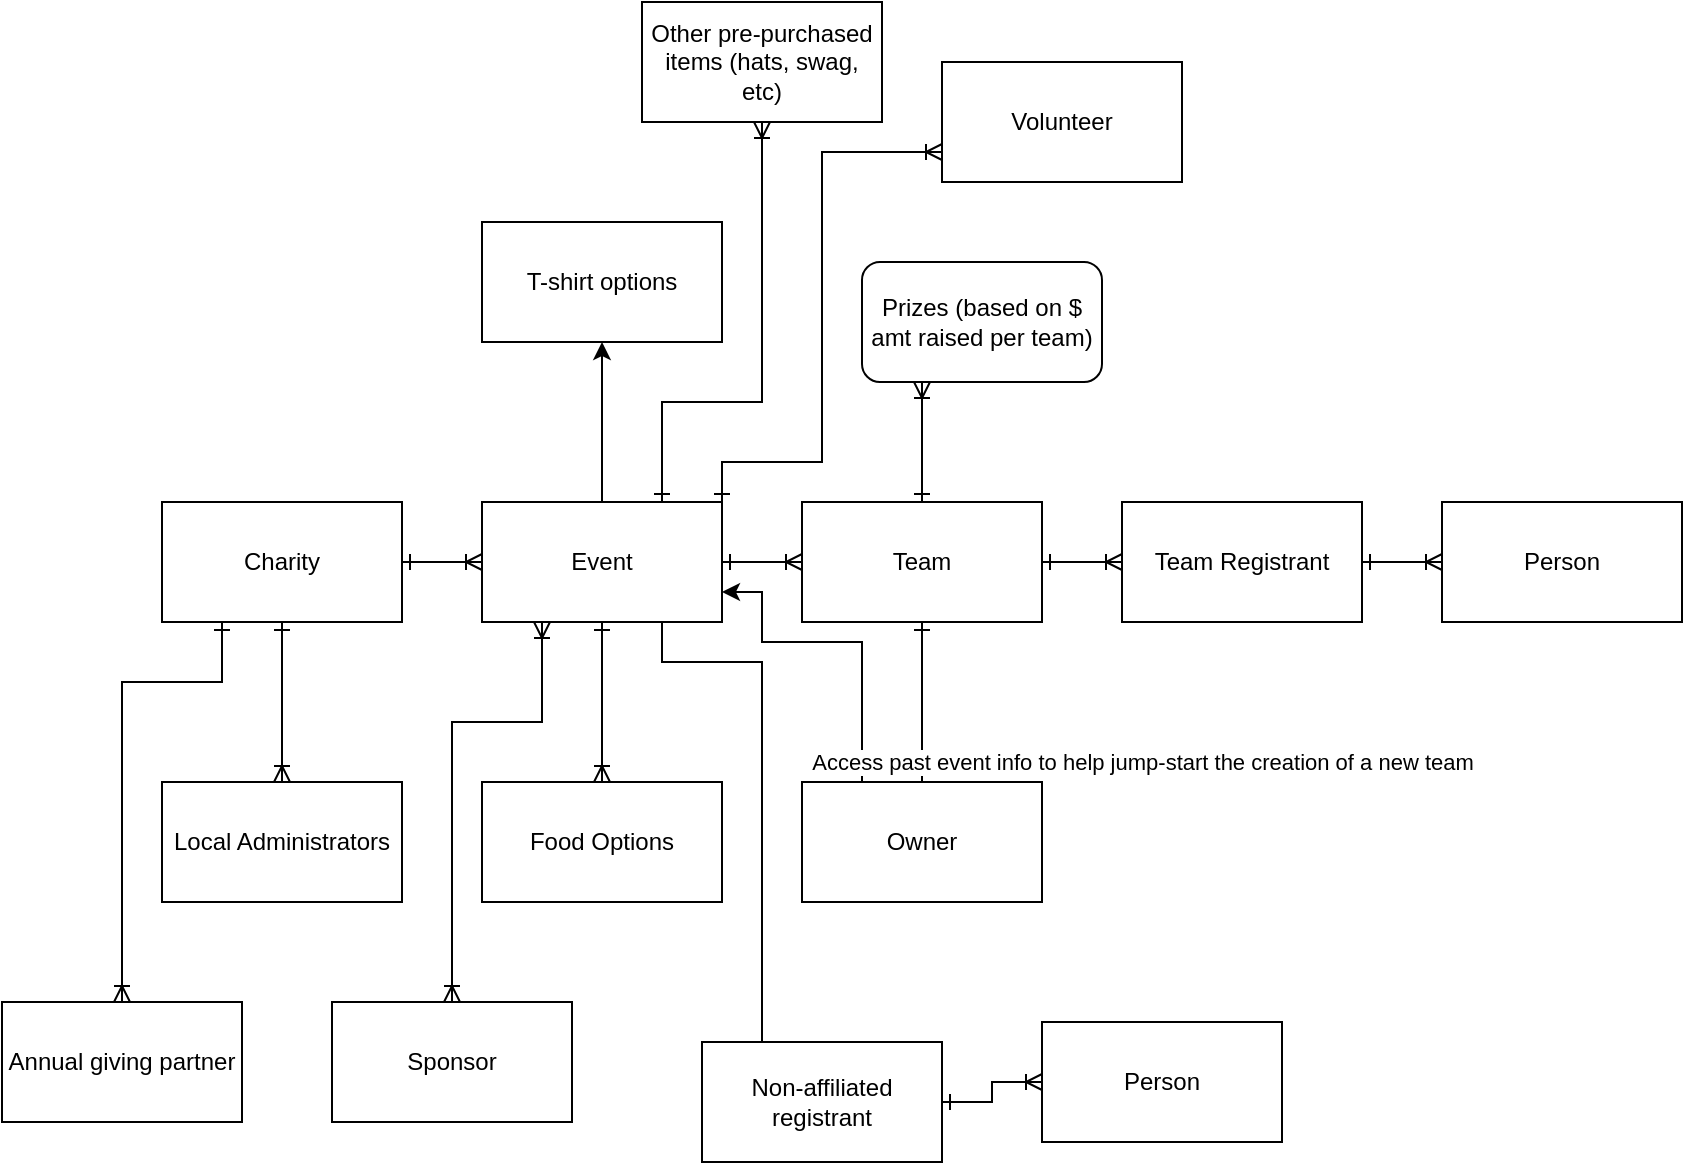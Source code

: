 <mxfile>
    <diagram id="2vrC0M_h8ht0zdYcMHu4" name="Page-1">
        <mxGraphModel dx="1132" dy="2039" grid="1" gridSize="10" guides="1" tooltips="1" connect="1" arrows="1" fold="1" page="1" pageScale="1" pageWidth="850" pageHeight="1100" math="0" shadow="0">
            <root>
                <mxCell id="0"/>
                <mxCell id="1" parent="0"/>
                <mxCell id="6" value="" style="edgeStyle=orthogonalEdgeStyle;rounded=0;orthogonalLoop=1;jettySize=auto;html=1;startArrow=ERone;startFill=0;endArrow=ERoneToMany;endFill=0;" parent="1" source="2" target="5" edge="1">
                    <mxGeometry relative="1" as="geometry"/>
                </mxCell>
                <mxCell id="24" value="" style="edgeStyle=orthogonalEdgeStyle;rounded=0;orthogonalLoop=1;jettySize=auto;html=1;startArrow=ERone;startFill=0;endArrow=ERoneToMany;endFill=0;" parent="1" source="2" target="23" edge="1">
                    <mxGeometry relative="1" as="geometry"/>
                </mxCell>
                <mxCell id="2" value="Charity" style="rounded=0;whiteSpace=wrap;html=1;" parent="1" vertex="1">
                    <mxGeometry x="220" y="60" width="120" height="60" as="geometry"/>
                </mxCell>
                <mxCell id="8" value="" style="edgeStyle=orthogonalEdgeStyle;rounded=0;orthogonalLoop=1;jettySize=auto;html=1;startArrow=ERone;startFill=0;endArrow=ERoneToMany;endFill=0;" parent="1" source="5" target="7" edge="1">
                    <mxGeometry relative="1" as="geometry"/>
                </mxCell>
                <mxCell id="14" value="" style="edgeStyle=orthogonalEdgeStyle;rounded=0;orthogonalLoop=1;jettySize=auto;html=1;startArrow=ERone;startFill=0;endArrow=ERoneToMany;endFill=0;" parent="1" source="5" target="13" edge="1">
                    <mxGeometry relative="1" as="geometry"/>
                </mxCell>
                <mxCell id="18" value="" style="edgeStyle=orthogonalEdgeStyle;rounded=0;orthogonalLoop=1;jettySize=auto;html=1;startArrow=ERone;startFill=0;endArrow=ERoneToMany;endFill=0;exitX=0.75;exitY=0;exitDx=0;exitDy=0;" parent="1" source="5" edge="1">
                    <mxGeometry relative="1" as="geometry">
                        <mxPoint x="520" y="-130" as="targetPoint"/>
                        <Array as="points">
                            <mxPoint x="470" y="10"/>
                            <mxPoint x="520" y="10"/>
                        </Array>
                    </mxGeometry>
                </mxCell>
                <mxCell id="4jmHQh-sBYOCugTlYYbb-30" style="edgeStyle=orthogonalEdgeStyle;rounded=0;orthogonalLoop=1;jettySize=auto;html=1;exitX=0.75;exitY=1;exitDx=0;exitDy=0;" parent="1" source="5" edge="1">
                    <mxGeometry relative="1" as="geometry">
                        <mxPoint x="530" y="340" as="targetPoint"/>
                        <Array as="points">
                            <mxPoint x="470" y="140"/>
                            <mxPoint x="520" y="140"/>
                            <mxPoint x="520" y="330"/>
                            <mxPoint x="530" y="330"/>
                        </Array>
                    </mxGeometry>
                </mxCell>
                <mxCell id="5" value="Event" style="rounded=0;whiteSpace=wrap;html=1;" parent="1" vertex="1">
                    <mxGeometry x="380" y="60" width="120" height="60" as="geometry"/>
                </mxCell>
                <mxCell id="10" value="" style="edgeStyle=orthogonalEdgeStyle;rounded=0;orthogonalLoop=1;jettySize=auto;html=1;startArrow=ERone;startFill=0;endArrow=ERoneToMany;endFill=0;" parent="1" source="7" target="9" edge="1">
                    <mxGeometry relative="1" as="geometry"/>
                </mxCell>
                <mxCell id="26" value="" style="edgeStyle=orthogonalEdgeStyle;rounded=0;orthogonalLoop=1;jettySize=auto;html=1;startArrow=ERone;startFill=0;endArrow=ERone;endFill=0;" parent="1" source="7" target="25" edge="1">
                    <mxGeometry relative="1" as="geometry"/>
                </mxCell>
                <mxCell id="7" value="Team" style="rounded=0;whiteSpace=wrap;html=1;" parent="1" vertex="1">
                    <mxGeometry x="540" y="60" width="120" height="60" as="geometry"/>
                </mxCell>
                <mxCell id="12" value="" style="edgeStyle=orthogonalEdgeStyle;rounded=0;orthogonalLoop=1;jettySize=auto;html=1;startArrow=ERone;startFill=0;endArrow=ERoneToMany;endFill=0;" parent="1" source="9" target="11" edge="1">
                    <mxGeometry relative="1" as="geometry"/>
                </mxCell>
                <mxCell id="9" value="Team Registrant" style="rounded=0;whiteSpace=wrap;html=1;" parent="1" vertex="1">
                    <mxGeometry x="700" y="60" width="120" height="60" as="geometry"/>
                </mxCell>
                <mxCell id="11" value="Person" style="rounded=0;whiteSpace=wrap;html=1;" parent="1" vertex="1">
                    <mxGeometry x="860" y="60" width="120" height="60" as="geometry"/>
                </mxCell>
                <mxCell id="13" value="Food Options" style="whiteSpace=wrap;html=1;rounded=0;" parent="1" vertex="1">
                    <mxGeometry x="380" y="200" width="120" height="60" as="geometry"/>
                </mxCell>
                <mxCell id="27" style="edgeStyle=orthogonalEdgeStyle;rounded=0;orthogonalLoop=1;jettySize=auto;html=1;exitX=0.25;exitY=1;exitDx=0;exitDy=0;startArrow=ERoneToMany;startFill=0;endArrow=ERone;endFill=0;" parent="1" source="15" edge="1">
                    <mxGeometry relative="1" as="geometry">
                        <mxPoint x="600" y="60" as="targetPoint"/>
                        <Array as="points">
                            <mxPoint x="600" y="60"/>
                        </Array>
                    </mxGeometry>
                </mxCell>
                <mxCell id="15" value="Prizes (based on $ amt raised per team)" style="rounded=1;whiteSpace=wrap;html=1;" parent="1" vertex="1">
                    <mxGeometry x="570" y="-60" width="120" height="60" as="geometry"/>
                </mxCell>
                <mxCell id="17" value="T-shirt options" style="rounded=0;whiteSpace=wrap;html=1;" parent="1" vertex="1">
                    <mxGeometry x="380" y="-80" width="120" height="60" as="geometry"/>
                </mxCell>
                <mxCell id="23" value="Local Administrators" style="rounded=0;whiteSpace=wrap;html=1;" parent="1" vertex="1">
                    <mxGeometry x="220" y="200" width="120" height="60" as="geometry"/>
                </mxCell>
                <mxCell id="4jmHQh-sBYOCugTlYYbb-36" value="Access past event info to help jump-start the creation of a new team" style="edgeStyle=orthogonalEdgeStyle;rounded=0;orthogonalLoop=1;jettySize=auto;html=1;exitX=0.25;exitY=0;exitDx=0;exitDy=0;entryX=1;entryY=0.75;entryDx=0;entryDy=0;" parent="1" source="25" target="5" edge="1">
                    <mxGeometry x="-0.879" y="-140" relative="1" as="geometry">
                        <Array as="points">
                            <mxPoint x="570" y="130"/>
                            <mxPoint x="520" y="130"/>
                            <mxPoint x="520" y="105"/>
                        </Array>
                        <mxPoint as="offset"/>
                    </mxGeometry>
                </mxCell>
                <mxCell id="25" value="Owner" style="rounded=0;whiteSpace=wrap;html=1;" parent="1" vertex="1">
                    <mxGeometry x="540" y="200" width="120" height="60" as="geometry"/>
                </mxCell>
                <mxCell id="4jmHQh-sBYOCugTlYYbb-28" value="" style="edgeStyle=orthogonalEdgeStyle;rounded=0;orthogonalLoop=1;jettySize=auto;html=1;exitX=0.5;exitY=0;exitDx=0;exitDy=0;" parent="1" source="5" target="17" edge="1">
                    <mxGeometry relative="1" as="geometry"/>
                </mxCell>
                <mxCell id="4jmHQh-sBYOCugTlYYbb-27" value="Other pre-purchased items (hats, swag, etc)" style="rounded=0;whiteSpace=wrap;html=1;" parent="1" vertex="1">
                    <mxGeometry x="460" y="-190" width="120" height="60" as="geometry"/>
                </mxCell>
                <mxCell id="4jmHQh-sBYOCugTlYYbb-31" value="Non-affiliated registrant" style="rounded=0;whiteSpace=wrap;html=1;" parent="1" vertex="1">
                    <mxGeometry x="490" y="330" width="120" height="60" as="geometry"/>
                </mxCell>
                <mxCell id="4jmHQh-sBYOCugTlYYbb-32" value="" style="edgeStyle=orthogonalEdgeStyle;rounded=0;orthogonalLoop=1;jettySize=auto;html=1;startArrow=ERone;startFill=0;endArrow=ERoneToMany;endFill=0;exitX=1;exitY=0.5;exitDx=0;exitDy=0;" parent="1" source="4jmHQh-sBYOCugTlYYbb-31" target="4jmHQh-sBYOCugTlYYbb-33" edge="1">
                    <mxGeometry relative="1" as="geometry">
                        <mxPoint x="620" y="350" as="sourcePoint"/>
                    </mxGeometry>
                </mxCell>
                <mxCell id="4jmHQh-sBYOCugTlYYbb-33" value="Person" style="rounded=0;whiteSpace=wrap;html=1;" parent="1" vertex="1">
                    <mxGeometry x="660" y="320" width="120" height="60" as="geometry"/>
                </mxCell>
                <mxCell id="4jmHQh-sBYOCugTlYYbb-38" style="edgeStyle=orthogonalEdgeStyle;rounded=0;orthogonalLoop=1;jettySize=auto;html=1;exitX=0.5;exitY=0;exitDx=0;exitDy=0;entryX=0.25;entryY=1;entryDx=0;entryDy=0;endArrow=ERoneToMany;endFill=0;startArrow=ERoneToMany;startFill=0;" parent="1" source="4jmHQh-sBYOCugTlYYbb-37" target="5" edge="1">
                    <mxGeometry relative="1" as="geometry">
                        <Array as="points">
                            <mxPoint x="365" y="170"/>
                            <mxPoint x="410" y="170"/>
                        </Array>
                    </mxGeometry>
                </mxCell>
                <mxCell id="4jmHQh-sBYOCugTlYYbb-37" value="Sponsor" style="rounded=0;whiteSpace=wrap;html=1;" parent="1" vertex="1">
                    <mxGeometry x="305" y="310" width="120" height="60" as="geometry"/>
                </mxCell>
                <mxCell id="4jmHQh-sBYOCugTlYYbb-40" style="edgeStyle=orthogonalEdgeStyle;rounded=0;orthogonalLoop=1;jettySize=auto;html=1;exitX=0.5;exitY=0;exitDx=0;exitDy=0;entryX=0.25;entryY=1;entryDx=0;entryDy=0;startArrow=ERoneToMany;startFill=0;endArrow=ERone;endFill=0;" parent="1" source="4jmHQh-sBYOCugTlYYbb-39" target="2" edge="1">
                    <mxGeometry relative="1" as="geometry">
                        <Array as="points">
                            <mxPoint x="200" y="150"/>
                            <mxPoint x="250" y="150"/>
                        </Array>
                    </mxGeometry>
                </mxCell>
                <mxCell id="4jmHQh-sBYOCugTlYYbb-39" value="Annual giving partner" style="rounded=0;whiteSpace=wrap;html=1;" parent="1" vertex="1">
                    <mxGeometry x="140" y="310" width="120" height="60" as="geometry"/>
                </mxCell>
                <mxCell id="4jmHQh-sBYOCugTlYYbb-42" style="edgeStyle=orthogonalEdgeStyle;rounded=0;orthogonalLoop=1;jettySize=auto;html=1;exitX=0;exitY=0.75;exitDx=0;exitDy=0;entryX=1;entryY=0;entryDx=0;entryDy=0;startArrow=ERoneToMany;startFill=0;endArrow=ERone;endFill=0;" parent="1" source="4jmHQh-sBYOCugTlYYbb-41" target="5" edge="1">
                    <mxGeometry relative="1" as="geometry">
                        <Array as="points">
                            <mxPoint x="550" y="-115"/>
                            <mxPoint x="550" y="40"/>
                            <mxPoint x="500" y="40"/>
                        </Array>
                    </mxGeometry>
                </mxCell>
                <mxCell id="4jmHQh-sBYOCugTlYYbb-41" value="Volunteer" style="rounded=0;whiteSpace=wrap;html=1;" parent="1" vertex="1">
                    <mxGeometry x="610" y="-160" width="120" height="60" as="geometry"/>
                </mxCell>
            </root>
        </mxGraphModel>
    </diagram>
</mxfile>